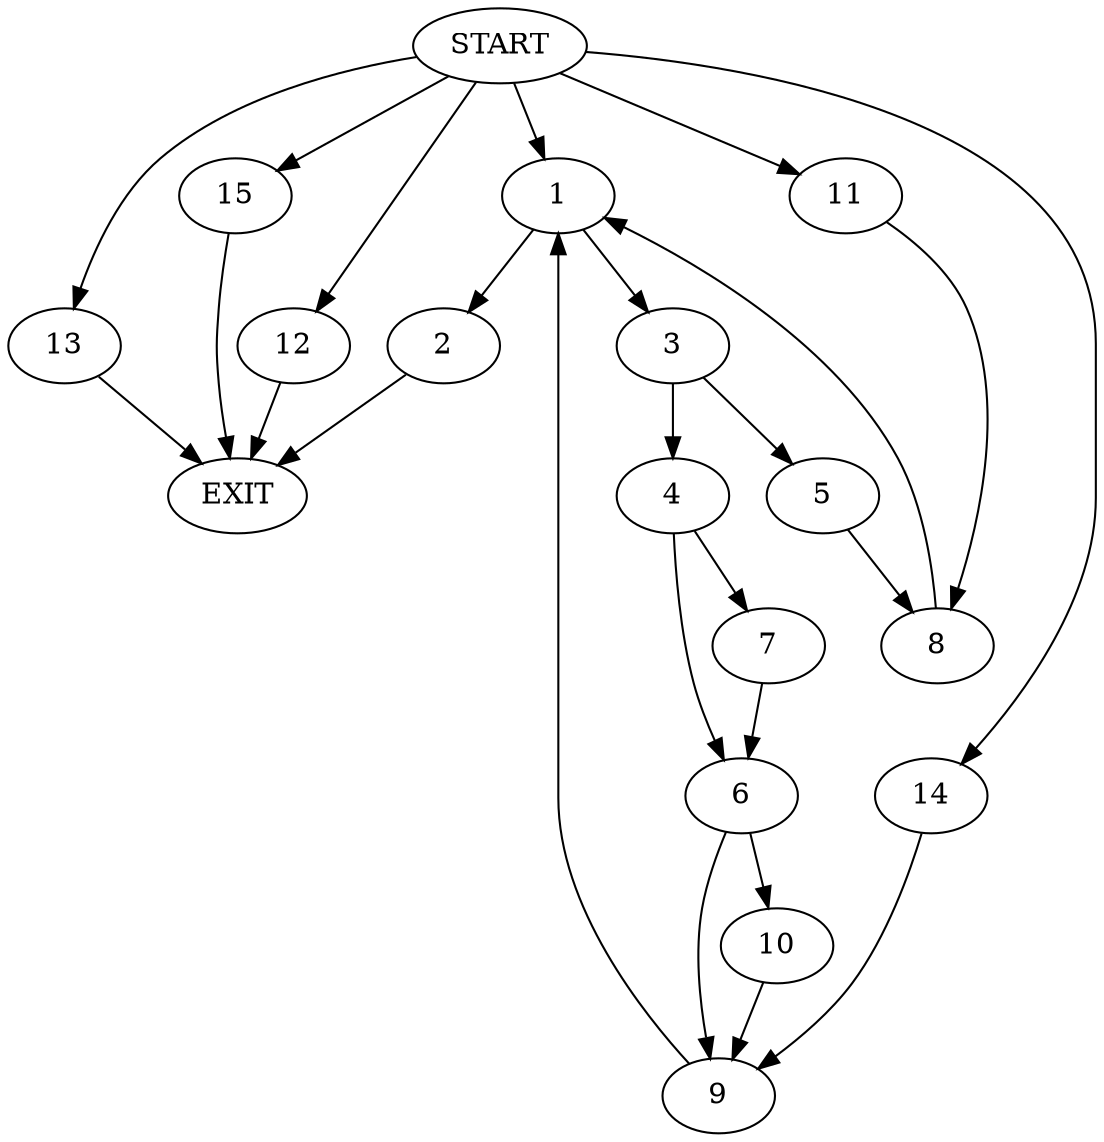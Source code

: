 digraph {
0 [label="START"]
16 [label="EXIT"]
0 -> 1
1 -> 2
1 -> 3
2 -> 16
3 -> 4
3 -> 5
4 -> 6
4 -> 7
5 -> 8
7 -> 6
6 -> 9
6 -> 10
8 -> 1
0 -> 11
11 -> 8
0 -> 12
12 -> 16
10 -> 9
9 -> 1
0 -> 13
13 -> 16
0 -> 14
14 -> 9
0 -> 15
15 -> 16
}
